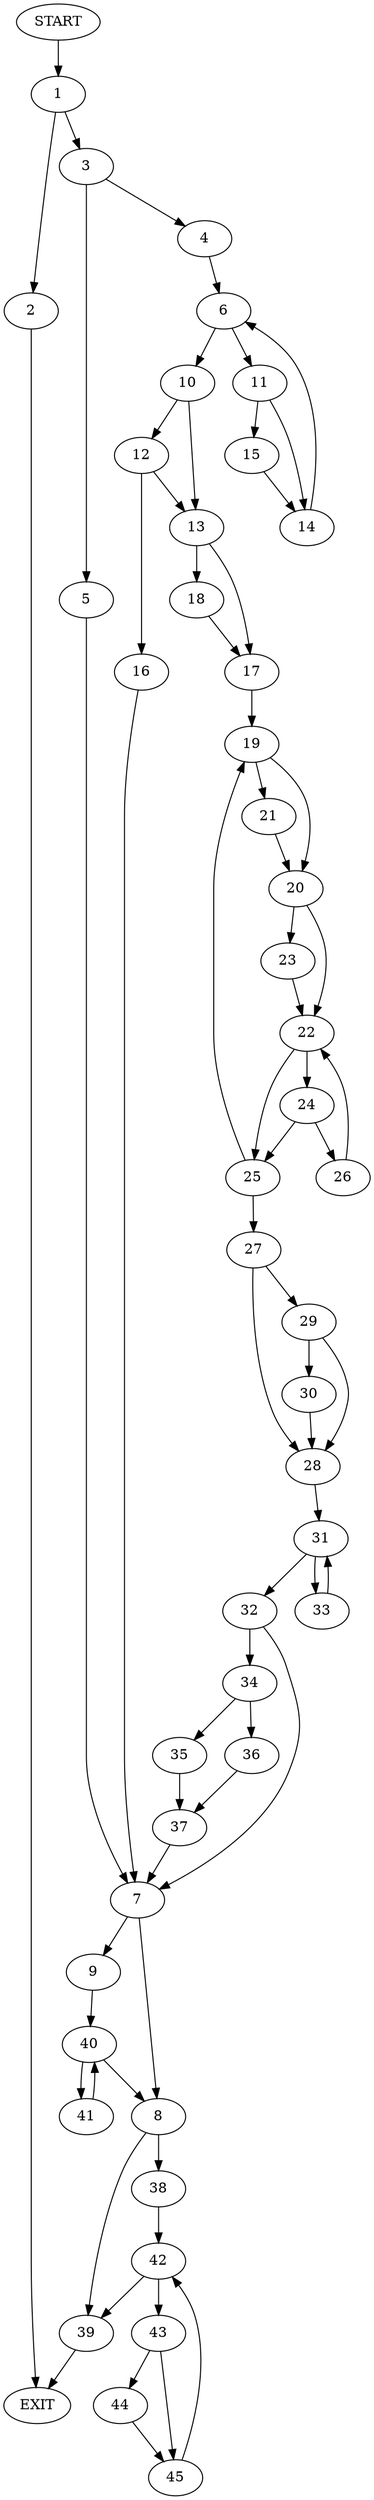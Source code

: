 digraph {
0 [label="START"]
46 [label="EXIT"]
0 -> 1
1 -> 2
1 -> 3
3 -> 4
3 -> 5
2 -> 46
4 -> 6
5 -> 7
7 -> 8
7 -> 9
6 -> 10
6 -> 11
10 -> 12
10 -> 13
11 -> 14
11 -> 15
15 -> 14
14 -> 6
12 -> 13
12 -> 16
13 -> 17
13 -> 18
16 -> 7
18 -> 17
17 -> 19
19 -> 20
19 -> 21
21 -> 20
20 -> 22
20 -> 23
22 -> 24
22 -> 25
23 -> 22
24 -> 25
24 -> 26
25 -> 27
25 -> 19
26 -> 22
27 -> 28
27 -> 29
29 -> 28
29 -> 30
28 -> 31
30 -> 28
31 -> 32
31 -> 33
33 -> 31
32 -> 34
32 -> 7
34 -> 35
34 -> 36
36 -> 37
35 -> 37
37 -> 7
8 -> 38
8 -> 39
9 -> 40
40 -> 41
40 -> 8
41 -> 40
39 -> 46
38 -> 42
42 -> 43
42 -> 39
43 -> 44
43 -> 45
44 -> 45
45 -> 42
}
